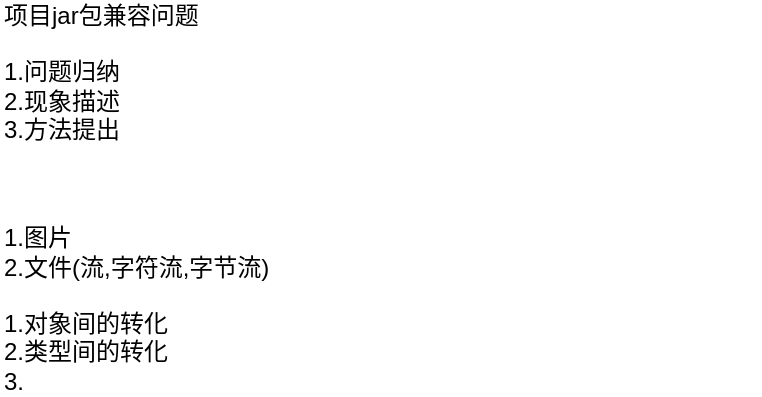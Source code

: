 <mxfile version="14.9.2" type="github" pages="5"><diagram id="PbXbiS3PFBt0cSVP-IjI" name="第 1 页"><mxGraphModel dx="1266" dy="455" grid="1" gridSize="10" guides="1" tooltips="1" connect="1" arrows="1" fold="1" page="1" pageScale="1" pageWidth="827" pageHeight="1169" math="0" shadow="0"><root><mxCell id="0"/><mxCell id="1" parent="0"/><mxCell id="esTroXHXtJLyHTy0aRqZ-1" value="项目jar包兼容问题&lt;br&gt;&lt;br&gt;1.问题归纳&lt;br&gt;2.现象描述&lt;br&gt;3.方法提出" style="text;html=1;strokeColor=none;fillColor=none;align=left;verticalAlign=middle;whiteSpace=wrap;rounded=0;" parent="1" vertex="1"><mxGeometry x="80" y="50" width="300" height="40" as="geometry"/></mxCell><mxCell id="PO8-JI0QMUDNq8svkOpg-1" value="1.图片&lt;br&gt;2.文件(流,字符流,字节流)" style="text;html=1;strokeColor=none;fillColor=none;align=left;verticalAlign=middle;whiteSpace=wrap;rounded=0;" parent="1" vertex="1"><mxGeometry x="80" y="150" width="260" height="20" as="geometry"/></mxCell><mxCell id="NDD7XyJivZKoFGER37ii-1" value="1.对象间的转化&lt;br&gt;&lt;div&gt;&lt;span&gt;2.类型间的转化&lt;/span&gt;&lt;/div&gt;&lt;div&gt;&lt;span&gt;3.&lt;/span&gt;&lt;/div&gt;" style="text;html=1;strokeColor=none;fillColor=none;align=left;verticalAlign=middle;whiteSpace=wrap;rounded=0;" parent="1" vertex="1"><mxGeometry x="80" y="200" width="380" height="20" as="geometry"/></mxCell></root></mxGraphModel></diagram><diagram id="A_OeXIy3fgHxfkr0N_oV" name="UML"><mxGraphModel dx="1098" dy="603" grid="1" gridSize="10" guides="1" tooltips="1" connect="1" arrows="1" fold="1" page="1" pageScale="1" pageWidth="827" pageHeight="1169" math="0" shadow="0"><root><mxCell id="ZMT4B2idcEeS8Ns_UNZA-0"/><mxCell id="ZMT4B2idcEeS8Ns_UNZA-1" parent="ZMT4B2idcEeS8Ns_UNZA-0"/><mxCell id="ZMT4B2idcEeS8Ns_UNZA-2" value="业务，要达成的目标和远景，业务建模" style="text;html=1;align=center;verticalAlign=middle;resizable=0;points=[];autosize=1;strokeColor=none;" vertex="1" parent="ZMT4B2idcEeS8Ns_UNZA-1"><mxGeometry x="330" y="40" width="220" height="20" as="geometry"/></mxCell><mxCell id="ZMT4B2idcEeS8Ns_UNZA-3" value="需求分析，系统要对外提供怎样的功能，性能" style="text;html=1;align=center;verticalAlign=middle;resizable=0;points=[];autosize=1;strokeColor=none;" vertex="1" parent="ZMT4B2idcEeS8Ns_UNZA-1"><mxGeometry x="314" y="110" width="260" height="20" as="geometry"/></mxCell><mxCell id="ZMT4B2idcEeS8Ns_UNZA-4" value="系统分析，需求到设计的桥梁" style="text;html=1;align=center;verticalAlign=middle;resizable=0;points=[];autosize=1;strokeColor=none;" vertex="1" parent="ZMT4B2idcEeS8Ns_UNZA-1"><mxGeometry x="355" y="170" width="170" height="20" as="geometry"/></mxCell><mxCell id="ZMT4B2idcEeS8Ns_UNZA-5" value="体系架构，框架，核心机制" style="text;html=1;align=center;verticalAlign=middle;resizable=0;points=[];autosize=1;strokeColor=none;" vertex="1" parent="ZMT4B2idcEeS8Ns_UNZA-1"><mxGeometry x="350" y="220" width="160" height="20" as="geometry"/></mxCell><mxCell id="ZMT4B2idcEeS8Ns_UNZA-6" value="根据框架进行详细设计" style="text;html=1;align=center;verticalAlign=middle;resizable=0;points=[];autosize=1;strokeColor=none;" vertex="1" parent="ZMT4B2idcEeS8Ns_UNZA-1"><mxGeometry x="360" y="270" width="140" height="20" as="geometry"/></mxCell></root></mxGraphModel></diagram><diagram id="VQD9JsMn5al1Dc5jgUVS" name="需求分析"><mxGraphModel dx="1098" dy="603" grid="1" gridSize="10" guides="1" tooltips="1" connect="1" arrows="1" fold="1" page="1" pageScale="1" pageWidth="827" pageHeight="1169" math="0" shadow="0"><root><mxCell id="ni0hEw8ofycJ542CnaBJ-0"/><mxCell id="ni0hEw8ofycJ542CnaBJ-1" parent="ni0hEw8ofycJ542CnaBJ-0"/><mxCell id="f3S0QZ6LPEBVEst1erF2-0" style="edgeStyle=none;rounded=0;orthogonalLoop=1;jettySize=auto;html=1;" edge="1" parent="ni0hEw8ofycJ542CnaBJ-1" source="ni0hEw8ofycJ542CnaBJ-2" target="BWZ3AsXYs49FpLWBtLP1-1"><mxGeometry relative="1" as="geometry"/></mxCell><mxCell id="ni0hEw8ofycJ542CnaBJ-2" value="水印签名" style="ellipse;whiteSpace=wrap;html=1;" vertex="1" parent="ni0hEw8ofycJ542CnaBJ-1"><mxGeometry x="270" y="60" width="120" height="60" as="geometry"/></mxCell><mxCell id="ni0hEw8ofycJ542CnaBJ-10" style="edgeStyle=orthogonalEdgeStyle;rounded=0;orthogonalLoop=1;jettySize=auto;html=1;entryX=0.007;entryY=0.66;entryDx=0;entryDy=0;entryPerimeter=0;" edge="1" parent="ni0hEw8ofycJ542CnaBJ-1" source="ni0hEw8ofycJ542CnaBJ-3" target="ni0hEw8ofycJ542CnaBJ-2"><mxGeometry relative="1" as="geometry"><Array as="points"><mxPoint x="210" y="190"/><mxPoint x="210" y="100"/></Array></mxGeometry></mxCell><mxCell id="ni0hEw8ofycJ542CnaBJ-11" style="edgeStyle=orthogonalEdgeStyle;rounded=0;orthogonalLoop=1;jettySize=auto;html=1;entryX=0;entryY=0.5;entryDx=0;entryDy=0;" edge="1" parent="ni0hEw8ofycJ542CnaBJ-1" source="ni0hEw8ofycJ542CnaBJ-3" target="ni0hEw8ofycJ542CnaBJ-8"><mxGeometry relative="1" as="geometry"><Array as="points"><mxPoint x="210" y="190"/><mxPoint x="210" y="130"/></Array></mxGeometry></mxCell><mxCell id="ni0hEw8ofycJ542CnaBJ-13" style="edgeStyle=orthogonalEdgeStyle;rounded=0;orthogonalLoop=1;jettySize=auto;html=1;entryX=0;entryY=0.5;entryDx=0;entryDy=0;" edge="1" parent="ni0hEw8ofycJ542CnaBJ-1" source="ni0hEw8ofycJ542CnaBJ-3" target="ni0hEw8ofycJ542CnaBJ-9"><mxGeometry relative="1" as="geometry"><Array as="points"><mxPoint x="210" y="190"/><mxPoint x="210" y="230"/></Array></mxGeometry></mxCell><mxCell id="ni0hEw8ofycJ542CnaBJ-14" style="edgeStyle=orthogonalEdgeStyle;rounded=0;orthogonalLoop=1;jettySize=auto;html=1;entryX=0;entryY=0.5;entryDx=0;entryDy=0;" edge="1" parent="ni0hEw8ofycJ542CnaBJ-1" source="ni0hEw8ofycJ542CnaBJ-3" target="ni0hEw8ofycJ542CnaBJ-7"><mxGeometry relative="1" as="geometry"><Array as="points"><mxPoint x="210" y="190"/><mxPoint x="210" y="270"/></Array></mxGeometry></mxCell><mxCell id="ni0hEw8ofycJ542CnaBJ-3" value="操作者" style="shape=umlActor;verticalLabelPosition=bottom;verticalAlign=top;html=1;outlineConnect=0;" vertex="1" parent="ni0hEw8ofycJ542CnaBJ-1"><mxGeometry x="110" y="160" width="30" height="60" as="geometry"/></mxCell><mxCell id="ni0hEw8ofycJ542CnaBJ-4" value="业务场景,涉及到的角色,角色的动作" style="text;html=1;align=center;verticalAlign=middle;resizable=0;points=[];autosize=1;strokeColor=none;" vertex="1" parent="ni0hEw8ofycJ542CnaBJ-1"><mxGeometry x="70" y="20" width="200" height="20" as="geometry"/></mxCell><mxCell id="ni0hEw8ofycJ542CnaBJ-5" value="管理者" style="shape=umlActor;verticalLabelPosition=bottom;verticalAlign=top;html=1;outlineConnect=0;" vertex="1" parent="ni0hEw8ofycJ542CnaBJ-1"><mxGeometry x="110" y="570" width="30" height="60" as="geometry"/></mxCell><mxCell id="ni0hEw8ofycJ542CnaBJ-6" value="上传目标对象" style="ellipse;whiteSpace=wrap;html=1;fillColor=#fff2cc;strokeColor=#d6b656;" vertex="1" parent="ni0hEw8ofycJ542CnaBJ-1"><mxGeometry x="780" y="150" width="120" height="60" as="geometry"/></mxCell><mxCell id="f3S0QZ6LPEBVEst1erF2-4" style="edgeStyle=none;rounded=0;orthogonalLoop=1;jettySize=auto;html=1;" edge="1" parent="ni0hEw8ofycJ542CnaBJ-1" source="ni0hEw8ofycJ542CnaBJ-7" target="BWZ3AsXYs49FpLWBtLP1-1"><mxGeometry relative="1" as="geometry"/></mxCell><mxCell id="ni0hEw8ofycJ542CnaBJ-7" value="加水印" style="ellipse;whiteSpace=wrap;html=1;" vertex="1" parent="ni0hEw8ofycJ542CnaBJ-1"><mxGeometry x="270" y="280" width="120" height="60" as="geometry"/></mxCell><mxCell id="f3S0QZ6LPEBVEst1erF2-2" style="edgeStyle=none;rounded=0;orthogonalLoop=1;jettySize=auto;html=1;entryX=0;entryY=0.5;entryDx=0;entryDy=0;" edge="1" parent="ni0hEw8ofycJ542CnaBJ-1" source="ni0hEw8ofycJ542CnaBJ-8" target="BWZ3AsXYs49FpLWBtLP1-1"><mxGeometry relative="1" as="geometry"/></mxCell><mxCell id="ni0hEw8ofycJ542CnaBJ-8" value="提取水印" style="ellipse;whiteSpace=wrap;html=1;" vertex="1" parent="ni0hEw8ofycJ542CnaBJ-1"><mxGeometry x="270" y="130" width="120" height="60" as="geometry"/></mxCell><mxCell id="f3S0QZ6LPEBVEst1erF2-3" style="edgeStyle=none;rounded=0;orthogonalLoop=1;jettySize=auto;html=1;entryX=0;entryY=0.667;entryDx=0;entryDy=0;entryPerimeter=0;" edge="1" parent="ni0hEw8ofycJ542CnaBJ-1" source="ni0hEw8ofycJ542CnaBJ-9" target="BWZ3AsXYs49FpLWBtLP1-1"><mxGeometry relative="1" as="geometry"/></mxCell><mxCell id="ni0hEw8ofycJ542CnaBJ-9" value="删除水印" style="ellipse;whiteSpace=wrap;html=1;" vertex="1" parent="ni0hEw8ofycJ542CnaBJ-1"><mxGeometry x="270" y="200" width="120" height="60" as="geometry"/></mxCell><mxCell id="f3S0QZ6LPEBVEst1erF2-1" style="edgeStyle=none;rounded=0;orthogonalLoop=1;jettySize=auto;html=1;entryX=0;entryY=0.5;entryDx=0;entryDy=0;" edge="1" parent="ni0hEw8ofycJ542CnaBJ-1" source="BWZ3AsXYs49FpLWBtLP1-1" target="ni0hEw8ofycJ542CnaBJ-6"><mxGeometry relative="1" as="geometry"/></mxCell><mxCell id="BWZ3AsXYs49FpLWBtLP1-1" value="登录(Zjy)" style="ellipse;whiteSpace=wrap;html=1;" vertex="1" parent="ni0hEw8ofycJ542CnaBJ-1"><mxGeometry x="570" y="150" width="120" height="60" as="geometry"/></mxCell><mxCell id="BWZ3AsXYs49FpLWBtLP1-3" value="新用户申请" style="ellipse;whiteSpace=wrap;html=1;" vertex="1" parent="ni0hEw8ofycJ542CnaBJ-1"><mxGeometry x="240" y="470" width="120" height="60" as="geometry"/></mxCell><mxCell id="BWZ3AsXYs49FpLWBtLP1-4" value="用户权限管理" style="ellipse;whiteSpace=wrap;html=1;" vertex="1" parent="ni0hEw8ofycJ542CnaBJ-1"><mxGeometry x="400" y="500" width="120" height="60" as="geometry"/></mxCell><mxCell id="BWZ3AsXYs49FpLWBtLP1-5" value="用户删除/有效期" style="ellipse;whiteSpace=wrap;html=1;" vertex="1" parent="ni0hEw8ofycJ542CnaBJ-1"><mxGeometry x="240" y="570" width="120" height="60" as="geometry"/></mxCell><mxCell id="BWZ3AsXYs49FpLWBtLP1-6" value="用户群组管理" style="ellipse;whiteSpace=wrap;html=1;" vertex="1" parent="ni0hEw8ofycJ542CnaBJ-1"><mxGeometry x="240" y="660" width="120" height="60" as="geometry"/></mxCell><mxCell id="BWZ3AsXYs49FpLWBtLP1-7" value="群组权限管理" style="ellipse;whiteSpace=wrap;html=1;" vertex="1" parent="ni0hEw8ofycJ542CnaBJ-1"><mxGeometry x="400" y="610" width="120" height="60" as="geometry"/></mxCell><mxCell id="BWZ3AsXYs49FpLWBtLP1-8" value="IP管理" style="ellipse;whiteSpace=wrap;html=1;" vertex="1" parent="ni0hEw8ofycJ542CnaBJ-1"><mxGeometry x="400" y="700" width="120" height="60" as="geometry"/></mxCell></root></mxGraphModel></diagram><diagram id="c9rFqsIHCqLRmdeQKN3B" name="系统分析"><mxGraphModel dx="1098" dy="603" grid="1" gridSize="10" guides="1" tooltips="1" connect="1" arrows="1" fold="1" page="1" pageScale="1" pageWidth="827" pageHeight="1169" math="0" shadow="0"><root><mxCell id="oFDQWE30RwETXM1x7AXP-0"/><mxCell id="oFDQWE30RwETXM1x7AXP-1" parent="oFDQWE30RwETXM1x7AXP-0"/><mxCell id="O5LLPmtb-PiPekY5rgap-15" value="" style="group" vertex="1" connectable="0" parent="oFDQWE30RwETXM1x7AXP-1"><mxGeometry x="176" y="80" width="475" height="301" as="geometry"/></mxCell><mxCell id="O5LLPmtb-PiPekY5rgap-0" value="" style="shape=umlLifeline;participant=umlActor;perimeter=lifelinePerimeter;whiteSpace=wrap;html=1;container=1;collapsible=0;recursiveResize=0;verticalAlign=top;spacingTop=36;outlineConnect=0;" vertex="1" parent="O5LLPmtb-PiPekY5rgap-15"><mxGeometry width="20" height="300" as="geometry"/></mxCell><mxCell id="O5LLPmtb-PiPekY5rgap-1" value="" style="html=1;points=[];perimeter=orthogonalPerimeter;" vertex="1" parent="O5LLPmtb-PiPekY5rgap-0"><mxGeometry x="5" y="81" width="10" height="189" as="geometry"/></mxCell><mxCell id="O5LLPmtb-PiPekY5rgap-2" value="用户子系统" style="shape=umlLifeline;perimeter=lifelinePerimeter;whiteSpace=wrap;html=1;container=1;collapsible=0;recursiveResize=0;outlineConnect=0;" vertex="1" parent="O5LLPmtb-PiPekY5rgap-15"><mxGeometry x="105" y="1" width="100" height="300" as="geometry"/></mxCell><mxCell id="O5LLPmtb-PiPekY5rgap-3" value="" style="html=1;points=[];perimeter=orthogonalPerimeter;" vertex="1" parent="O5LLPmtb-PiPekY5rgap-2"><mxGeometry x="45" y="80" width="10" height="180" as="geometry"/></mxCell><mxCell id="O5LLPmtb-PiPekY5rgap-4" value="用户所属群组" style="html=1;verticalAlign=bottom;endArrow=open;dashed=1;endSize=8;" edge="1" parent="O5LLPmtb-PiPekY5rgap-2"><mxGeometry relative="1" as="geometry"><mxPoint x="174" y="170" as="sourcePoint"/><mxPoint x="50" y="170" as="targetPoint"/></mxGeometry></mxCell><mxCell id="O5LLPmtb-PiPekY5rgap-5" value="群组权限子系统" style="shape=umlLifeline;perimeter=lifelinePerimeter;whiteSpace=wrap;html=1;container=1;collapsible=0;recursiveResize=0;outlineConnect=0;lifelineDashed=0;" vertex="1" parent="O5LLPmtb-PiPekY5rgap-15"><mxGeometry x="235" y="1" width="100" height="300" as="geometry"/></mxCell><mxCell id="O5LLPmtb-PiPekY5rgap-6" value="" style="html=1;points=[];perimeter=orthogonalPerimeter;" vertex="1" parent="O5LLPmtb-PiPekY5rgap-5"><mxGeometry x="45" y="110" width="10" height="80" as="geometry"/></mxCell><mxCell id="O5LLPmtb-PiPekY5rgap-7" value="核心水印系统" style="shape=umlLifeline;perimeter=lifelinePerimeter;whiteSpace=wrap;html=1;container=1;collapsible=0;recursiveResize=0;outlineConnect=0;lifelineDashed=0;" vertex="1" parent="O5LLPmtb-PiPekY5rgap-15"><mxGeometry x="375" y="1" width="100" height="300" as="geometry"/></mxCell><mxCell id="O5LLPmtb-PiPekY5rgap-8" value="" style="html=1;points=[];perimeter=orthogonalPerimeter;" vertex="1" parent="O5LLPmtb-PiPekY5rgap-7"><mxGeometry x="45" y="200" width="10" height="60" as="geometry"/></mxCell><mxCell id="O5LLPmtb-PiPekY5rgap-9" style="edgeStyle=orthogonalEdgeStyle;rounded=0;orthogonalLoop=1;jettySize=auto;html=1;" edge="1" parent="O5LLPmtb-PiPekY5rgap-15" source="O5LLPmtb-PiPekY5rgap-1" target="O5LLPmtb-PiPekY5rgap-3"><mxGeometry relative="1" as="geometry"><Array as="points"><mxPoint x="115" y="121"/><mxPoint x="115" y="121"/></Array></mxGeometry></mxCell><mxCell id="O5LLPmtb-PiPekY5rgap-10" value="生成水印签名" style="text;html=1;align=center;verticalAlign=middle;resizable=0;points=[];autosize=1;strokeColor=none;" vertex="1" parent="O5LLPmtb-PiPekY5rgap-15"><mxGeometry x="30" y="101" width="90" height="20" as="geometry"/></mxCell><mxCell id="O5LLPmtb-PiPekY5rgap-11" value="用户权限" style="html=1;verticalAlign=bottom;startArrow=oval;startFill=1;endArrow=block;startSize=8;" edge="1" parent="O5LLPmtb-PiPekY5rgap-15"><mxGeometry width="60" relative="1" as="geometry"><mxPoint x="160" y="130" as="sourcePoint"/><mxPoint x="278" y="130" as="targetPoint"/></mxGeometry></mxCell><mxCell id="O5LLPmtb-PiPekY5rgap-12" value="算法生成水印签名" style="html=1;verticalAlign=bottom;endArrow=block;exitX=1.06;exitY=0.723;exitDx=0;exitDy=0;exitPerimeter=0;" edge="1" parent="O5LLPmtb-PiPekY5rgap-15" source="O5LLPmtb-PiPekY5rgap-3" target="O5LLPmtb-PiPekY5rgap-7"><mxGeometry width="80" relative="1" as="geometry"><mxPoint x="165" y="211" as="sourcePoint"/><mxPoint x="415" y="206" as="targetPoint"/></mxGeometry></mxCell><mxCell id="O5LLPmtb-PiPekY5rgap-13" value="签名" style="html=1;verticalAlign=bottom;endArrow=open;dashed=1;endSize=8;" edge="1" parent="O5LLPmtb-PiPekY5rgap-15"><mxGeometry relative="1" as="geometry"><mxPoint x="415" y="251" as="sourcePoint"/><mxPoint x="165" y="251" as="targetPoint"/><Array as="points"><mxPoint x="295" y="251"/></Array></mxGeometry></mxCell><mxCell id="O5LLPmtb-PiPekY5rgap-14" value="签名" style="html=1;verticalAlign=bottom;endArrow=open;dashed=1;endSize=8;entryX=0.92;entryY=0.901;entryDx=0;entryDy=0;entryPerimeter=0;" edge="1" parent="O5LLPmtb-PiPekY5rgap-15" target="O5LLPmtb-PiPekY5rgap-1"><mxGeometry relative="1" as="geometry"><mxPoint x="145" y="251" as="sourcePoint"/><mxPoint x="25" y="251" as="targetPoint"/></mxGeometry></mxCell><mxCell id="7m05rsyKiWlnDxJn3sAm-0" value="&lt;span style=&quot;color: rgba(0 , 0 , 0 , 0) ; font-family: monospace ; font-size: 0px&quot;&gt;%3CmxGraphModel%3E%3Croot%3E%3CmxCell%20id%3D%220%22%2F%3E%3CmxCell%20id%3D%221%22%20parent%3D%220%22%2F%3E%3CmxCell%20id%3D%222%22%20value%3D%22%E8%A7%92%E8%89%B2%E5%92%8C%E7%B3%BB%E7%BB%9F%E4%BA%A4%E4%BA%92%E6%B5%81%E7%A8%8B%22%20style%3D%22text%3Bhtml%3D1%3Balign%3Dcenter%3BverticalAlign%3Dmiddle%3Bresizable%3D0%3Bpoints%3D%5B%5D%3Bautosize%3D1%3BstrokeColor%3Dnone%3B%22%20vertex%3D%221%22%20parent%3D%221%22%3E%3CmxGeometry%20x%3D%2270%22%20y%3D%22790%22%20width%3D%22120%22%20height%3D%2220%22%20as%3D%22geometry%22%2F%3E%3C%2FmxCell%3E%3C%2Froot%3E%3C%2FmxGraphModel%3E&lt;/span&gt;" style="text;html=1;align=center;verticalAlign=middle;resizable=0;points=[];autosize=1;strokeColor=none;" vertex="1" parent="oFDQWE30RwETXM1x7AXP-1"><mxGeometry x="140" y="30" width="20" height="20" as="geometry"/></mxCell><mxCell id="7m05rsyKiWlnDxJn3sAm-1" value="角色和系统交互流程" style="text;html=1;align=center;verticalAlign=middle;resizable=0;points=[];autosize=1;strokeColor=none;" vertex="1" parent="oFDQWE30RwETXM1x7AXP-1"><mxGeometry x="80" y="40" width="120" height="20" as="geometry"/></mxCell><mxCell id="OuzHjjn_GcyFU2moyQEl-1" value="" style="edgeStyle=orthogonalEdgeStyle;rounded=0;orthogonalLoop=1;jettySize=auto;html=1;" edge="1" parent="oFDQWE30RwETXM1x7AXP-1" source="7m05rsyKiWlnDxJn3sAm-2" target="OuzHjjn_GcyFU2moyQEl-0"><mxGeometry relative="1" as="geometry"/></mxCell><mxCell id="7m05rsyKiWlnDxJn3sAm-2" value="暂存" style="ellipse;whiteSpace=wrap;html=1;" vertex="1" parent="oFDQWE30RwETXM1x7AXP-1"><mxGeometry x="200" y="540" width="120" height="60" as="geometry"/></mxCell><mxCell id="7m05rsyKiWlnDxJn3sAm-3" value="文件流转的状态图" style="text;html=1;align=center;verticalAlign=middle;resizable=0;points=[];autosize=1;strokeColor=none;" vertex="1" parent="oFDQWE30RwETXM1x7AXP-1"><mxGeometry x="85" y="440" width="110" height="20" as="geometry"/></mxCell><mxCell id="7m05rsyKiWlnDxJn3sAm-5" style="edgeStyle=orthogonalEdgeStyle;rounded=0;orthogonalLoop=1;jettySize=auto;html=1;entryX=0;entryY=0.5;entryDx=0;entryDy=0;" edge="1" parent="oFDQWE30RwETXM1x7AXP-1" source="7m05rsyKiWlnDxJn3sAm-4" target="7m05rsyKiWlnDxJn3sAm-2"><mxGeometry relative="1" as="geometry"/></mxCell><mxCell id="7m05rsyKiWlnDxJn3sAm-4" value="Actor" style="shape=umlActor;verticalLabelPosition=bottom;verticalAlign=top;html=1;" vertex="1" parent="oFDQWE30RwETXM1x7AXP-1"><mxGeometry x="80" y="540" width="30" height="60" as="geometry"/></mxCell><mxCell id="7m05rsyKiWlnDxJn3sAm-6" value="上传文件" style="text;html=1;align=center;verticalAlign=middle;resizable=0;points=[];autosize=1;strokeColor=none;" vertex="1" parent="oFDQWE30RwETXM1x7AXP-1"><mxGeometry x="120" y="550" width="60" height="20" as="geometry"/></mxCell><mxCell id="OuzHjjn_GcyFU2moyQEl-3" value="" style="edgeStyle=orthogonalEdgeStyle;rounded=0;orthogonalLoop=1;jettySize=auto;html=1;" edge="1" parent="oFDQWE30RwETXM1x7AXP-1" source="OuzHjjn_GcyFU2moyQEl-0" target="OuzHjjn_GcyFU2moyQEl-2"><mxGeometry relative="1" as="geometry"/></mxCell><mxCell id="OuzHjjn_GcyFU2moyQEl-5" value="" style="edgeStyle=orthogonalEdgeStyle;rounded=0;orthogonalLoop=1;jettySize=auto;html=1;" edge="1" parent="oFDQWE30RwETXM1x7AXP-1" source="OuzHjjn_GcyFU2moyQEl-0" target="OuzHjjn_GcyFU2moyQEl-4"><mxGeometry relative="1" as="geometry"/></mxCell><mxCell id="OuzHjjn_GcyFU2moyQEl-0" value="处理中" style="ellipse;whiteSpace=wrap;html=1;" vertex="1" parent="oFDQWE30RwETXM1x7AXP-1"><mxGeometry x="400" y="540" width="120" height="60" as="geometry"/></mxCell><mxCell id="OuzHjjn_GcyFU2moyQEl-15" style="edgeStyle=none;rounded=0;orthogonalLoop=1;jettySize=auto;html=1;entryX=1;entryY=0.5;entryDx=0;entryDy=0;" edge="1" parent="oFDQWE30RwETXM1x7AXP-1" source="OuzHjjn_GcyFU2moyQEl-2" target="OuzHjjn_GcyFU2moyQEl-14"><mxGeometry relative="1" as="geometry"/></mxCell><mxCell id="OuzHjjn_GcyFU2moyQEl-2" value="处理完成" style="ellipse;whiteSpace=wrap;html=1;" vertex="1" parent="oFDQWE30RwETXM1x7AXP-1"><mxGeometry x="400" y="680" width="120" height="60" as="geometry"/></mxCell><mxCell id="OuzHjjn_GcyFU2moyQEl-8" style="edgeStyle=none;rounded=0;orthogonalLoop=1;jettySize=auto;html=1;entryX=1;entryY=0.5;entryDx=0;entryDy=0;" edge="1" parent="oFDQWE30RwETXM1x7AXP-1" source="OuzHjjn_GcyFU2moyQEl-4" target="OuzHjjn_GcyFU2moyQEl-2"><mxGeometry relative="1" as="geometry"/></mxCell><mxCell id="OuzHjjn_GcyFU2moyQEl-4" value="处理中断" style="ellipse;whiteSpace=wrap;html=1;" vertex="1" parent="oFDQWE30RwETXM1x7AXP-1"><mxGeometry x="600" y="540" width="120" height="60" as="geometry"/></mxCell><mxCell id="OuzHjjn_GcyFU2moyQEl-9" value="加水印" style="text;html=1;align=center;verticalAlign=middle;resizable=0;points=[];autosize=1;strokeColor=none;" vertex="1" parent="oFDQWE30RwETXM1x7AXP-1"><mxGeometry x="335" y="550" width="50" height="20" as="geometry"/></mxCell><mxCell id="OuzHjjn_GcyFU2moyQEl-10" value="处理异常" style="text;html=1;align=center;verticalAlign=middle;resizable=0;points=[];autosize=1;strokeColor=none;" vertex="1" parent="oFDQWE30RwETXM1x7AXP-1"><mxGeometry x="520" y="550" width="60" height="20" as="geometry"/></mxCell><mxCell id="OuzHjjn_GcyFU2moyQEl-11" value="加水印结束" style="text;html=1;align=center;verticalAlign=middle;resizable=0;points=[];autosize=1;strokeColor=none;" vertex="1" parent="oFDQWE30RwETXM1x7AXP-1"><mxGeometry x="420" y="630" width="80" height="20" as="geometry"/></mxCell><mxCell id="OuzHjjn_GcyFU2moyQEl-12" value="重试处理" style="text;html=1;align=center;verticalAlign=middle;resizable=0;points=[];autosize=1;strokeColor=none;" vertex="1" parent="oFDQWE30RwETXM1x7AXP-1"><mxGeometry x="540" y="640" width="60" height="20" as="geometry"/></mxCell><mxCell id="OuzHjjn_GcyFU2moyQEl-13" value="失效水印" style="ellipse;whiteSpace=wrap;html=1;" vertex="1" parent="oFDQWE30RwETXM1x7AXP-1"><mxGeometry x="195" y="830" width="120" height="60" as="geometry"/></mxCell><mxCell id="OuzHjjn_GcyFU2moyQEl-14" value="销毁" style="ellipse;whiteSpace=wrap;html=1;" vertex="1" parent="oFDQWE30RwETXM1x7AXP-1"><mxGeometry x="200" y="690" width="120" height="60" as="geometry"/></mxCell><mxCell id="OuzHjjn_GcyFU2moyQEl-16" value="下载文件" style="text;html=1;align=center;verticalAlign=middle;resizable=0;points=[];autosize=1;strokeColor=none;" vertex="1" parent="oFDQWE30RwETXM1x7AXP-1"><mxGeometry x="330" y="700" width="60" height="20" as="geometry"/></mxCell><mxCell id="OuzHjjn_GcyFU2moyQEl-17" value="文件损坏" style="ellipse;whiteSpace=wrap;html=1;" vertex="1" parent="oFDQWE30RwETXM1x7AXP-1"><mxGeometry x="390" y="830" width="120" height="60" as="geometry"/></mxCell></root></mxGraphModel></diagram><diagram id="eTQGmv6JhzJScKZV-srv" name="架构"><mxGraphModel dx="1098" dy="603" grid="1" gridSize="10" guides="1" tooltips="1" connect="1" arrows="1" fold="1" page="1" pageScale="1" pageWidth="827" pageHeight="1169" math="0" shadow="0"><root><mxCell id="t_zc_6FVx1tv4quK-ck0-0"/><mxCell id="t_zc_6FVx1tv4quK-ck0-1" parent="t_zc_6FVx1tv4quK-ck0-0"/><mxCell id="NfTSGH_JQxJnSqGRHYaZ-3" style="edgeStyle=none;rounded=0;orthogonalLoop=1;jettySize=auto;html=1;entryX=0.25;entryY=0;entryDx=0;entryDy=0;entryPerimeter=0;" edge="1" parent="t_zc_6FVx1tv4quK-ck0-1" source="pSRXqNVC5lTZsp_TzcXo-5" target="pSRXqNVC5lTZsp_TzcXo-23"><mxGeometry relative="1" as="geometry"/></mxCell><mxCell id="pSRXqNVC5lTZsp_TzcXo-5" value="&lt;p style=&quot;margin: 0px ; margin-top: 4px ; margin-left: 10px ; text-align: left&quot;&gt;&lt;b&gt;resoureces system&lt;/b&gt;&lt;/p&gt;" style="html=1;strokeWidth=1;shape=mxgraph.sysml.package;html=1;overflow=fill;whiteSpace=wrap;labelX=130;" vertex="1" parent="t_zc_6FVx1tv4quK-ck0-1"><mxGeometry x="80" y="420" width="170" height="130" as="geometry"/></mxCell><mxCell id="pSRXqNVC5lTZsp_TzcXo-7" value="&lt;p style=&quot;margin: 0px ; margin-top: 4px ; margin-left: 10px ; text-align: left&quot;&gt;&lt;b&gt;blockchain system&lt;/b&gt;&lt;/p&gt;" style="html=1;strokeWidth=1;shape=mxgraph.sysml.package;html=1;overflow=fill;whiteSpace=wrap;labelX=124.4;fillColor=#ffe6cc;strokeColor=#d79b00;" vertex="1" parent="t_zc_6FVx1tv4quK-ck0-1"><mxGeometry x="80" y="300" width="240" height="82.5" as="geometry"/></mxCell><mxCell id="pSRXqNVC5lTZsp_TzcXo-23" value="数据库" style="html=1;outlineConnect=0;whiteSpace=wrap;fillColor=#FFE0E0;shape=mxgraph.archimate3.application;archiType=rounded;" vertex="1" parent="t_zc_6FVx1tv4quK-ck0-1"><mxGeometry x="80" y="640" width="900" height="110" as="geometry"/></mxCell><mxCell id="NfTSGH_JQxJnSqGRHYaZ-4" style="edgeStyle=none;rounded=0;orthogonalLoop=1;jettySize=auto;html=1;" edge="1" parent="t_zc_6FVx1tv4quK-ck0-1" source="pSRXqNVC5lTZsp_TzcXo-0" target="pSRXqNVC5lTZsp_TzcXo-23"><mxGeometry relative="1" as="geometry"/></mxCell><mxCell id="pSRXqNVC5lTZsp_TzcXo-0" value="&lt;p style=&quot;margin: 0px ; margin-top: 4px ; margin-left: 10px ; text-align: left&quot;&gt;&lt;b&gt;user system&lt;/b&gt;&lt;/p&gt;" style="html=1;strokeWidth=1;shape=mxgraph.sysml.package;html=1;overflow=fill;whiteSpace=wrap;" vertex="1" parent="t_zc_6FVx1tv4quK-ck0-1"><mxGeometry x="290" y="420" width="160" height="130" as="geometry"/></mxCell><mxCell id="NfTSGH_JQxJnSqGRHYaZ-10" value="" style="group;fillColor=#dae8fc;strokeColor=#6c8ebf;" vertex="1" connectable="0" parent="t_zc_6FVx1tv4quK-ck0-1"><mxGeometry x="530" y="270" width="440" height="240" as="geometry"/></mxCell><mxCell id="pSRXqNVC5lTZsp_TzcXo-6" value="&lt;p style=&quot;margin: 0px ; margin-top: 4px ; margin-left: 10px ; text-align: left&quot;&gt;&lt;b&gt;sign system&lt;/b&gt;&lt;/p&gt;" style="html=1;strokeWidth=1;shape=mxgraph.sysml.package;html=1;overflow=fill;whiteSpace=wrap;container=0;fillColor=#dae8fc;strokeColor=#6c8ebf;" vertex="1" parent="NfTSGH_JQxJnSqGRHYaZ-10"><mxGeometry width="440" height="240.0" as="geometry"/></mxCell><mxCell id="pSRXqNVC5lTZsp_TzcXo-24" value="批处理" style="shape=folder;fontStyle=1;tabWidth=48;tabHeight=15;tabPosition=left;html=1;boundedLbl=1;container=0;" vertex="1" parent="NfTSGH_JQxJnSqGRHYaZ-10"><mxGeometry x="31.54" y="95.87" width="96.15" height="48.26" as="geometry"/></mxCell><mxCell id="pSRXqNVC5lTZsp_TzcXo-26" value="history log" style="shape=folder;fontStyle=1;tabWidth=52;tabHeight=10;tabPosition=left;html=1;boundedLbl=1;container=0;" vertex="1" parent="NfTSGH_JQxJnSqGRHYaZ-10"><mxGeometry x="29.23" y="38.48" width="100.77" height="48.26" as="geometry"/></mxCell><mxCell id="pSRXqNVC5lTZsp_TzcXo-25" value="FTP客户端" style="shape=folder;fontStyle=1;tabWidth=40;tabHeight=10;tabPosition=left;html=1;boundedLbl=1;container=0;" vertex="1" parent="NfTSGH_JQxJnSqGRHYaZ-10"><mxGeometry x="31.54" y="160" width="98.46" height="40" as="geometry"/></mxCell><mxCell id="yHHW7rsLMVwoYFZ7M4Pr-0" value="签名算法" style="shape=folder;fontStyle=1;tabWidth=90;tabHeight=26;tabPosition=left;html=1;boundedLbl=1;labelInHeader=1;container=1;collapsible=0;recursiveResize=0;" vertex="1" parent="NfTSGH_JQxJnSqGRHYaZ-10"><mxGeometry x="150" y="44.13" width="150" height="115.87" as="geometry"/></mxCell><mxCell id="yHHW7rsLMVwoYFZ7M4Pr-1" value="Java support" style="html=1;" vertex="1" parent="yHHW7rsLMVwoYFZ7M4Pr-0"><mxGeometry width="110" height="30" relative="1" as="geometry"><mxPoint x="20" y="38" as="offset"/></mxGeometry></mxCell><mxCell id="yHHW7rsLMVwoYFZ7M4Pr-3" value="Python support" style="html=1;" vertex="1" parent="yHHW7rsLMVwoYFZ7M4Pr-0"><mxGeometry x="20" y="75.87" width="110" height="30" as="geometry"/></mxCell><mxCell id="NfTSGH_JQxJnSqGRHYaZ-11" style="edgeStyle=none;rounded=0;orthogonalLoop=1;jettySize=auto;html=1;exitX=0.5;exitY=1;exitDx=0;exitDy=0;exitPerimeter=0;entryX=0.75;entryY=0;entryDx=0;entryDy=0;entryPerimeter=0;" edge="1" parent="t_zc_6FVx1tv4quK-ck0-1" source="pSRXqNVC5lTZsp_TzcXo-6" target="pSRXqNVC5lTZsp_TzcXo-23"><mxGeometry relative="1" as="geometry"/></mxCell><mxCell id="F_SIIanOHXVwSTnH3yQ0-0" value="组织业务逻辑" style="html=1;outlineConnect=0;whiteSpace=wrap;fillColor=#FFE0E0;shape=mxgraph.archimate3.application;archiType=rounded;" vertex="1" parent="t_zc_6FVx1tv4quK-ck0-1"><mxGeometry x="80" y="120" width="890" height="80" as="geometry"/></mxCell></root></mxGraphModel></diagram></mxfile>